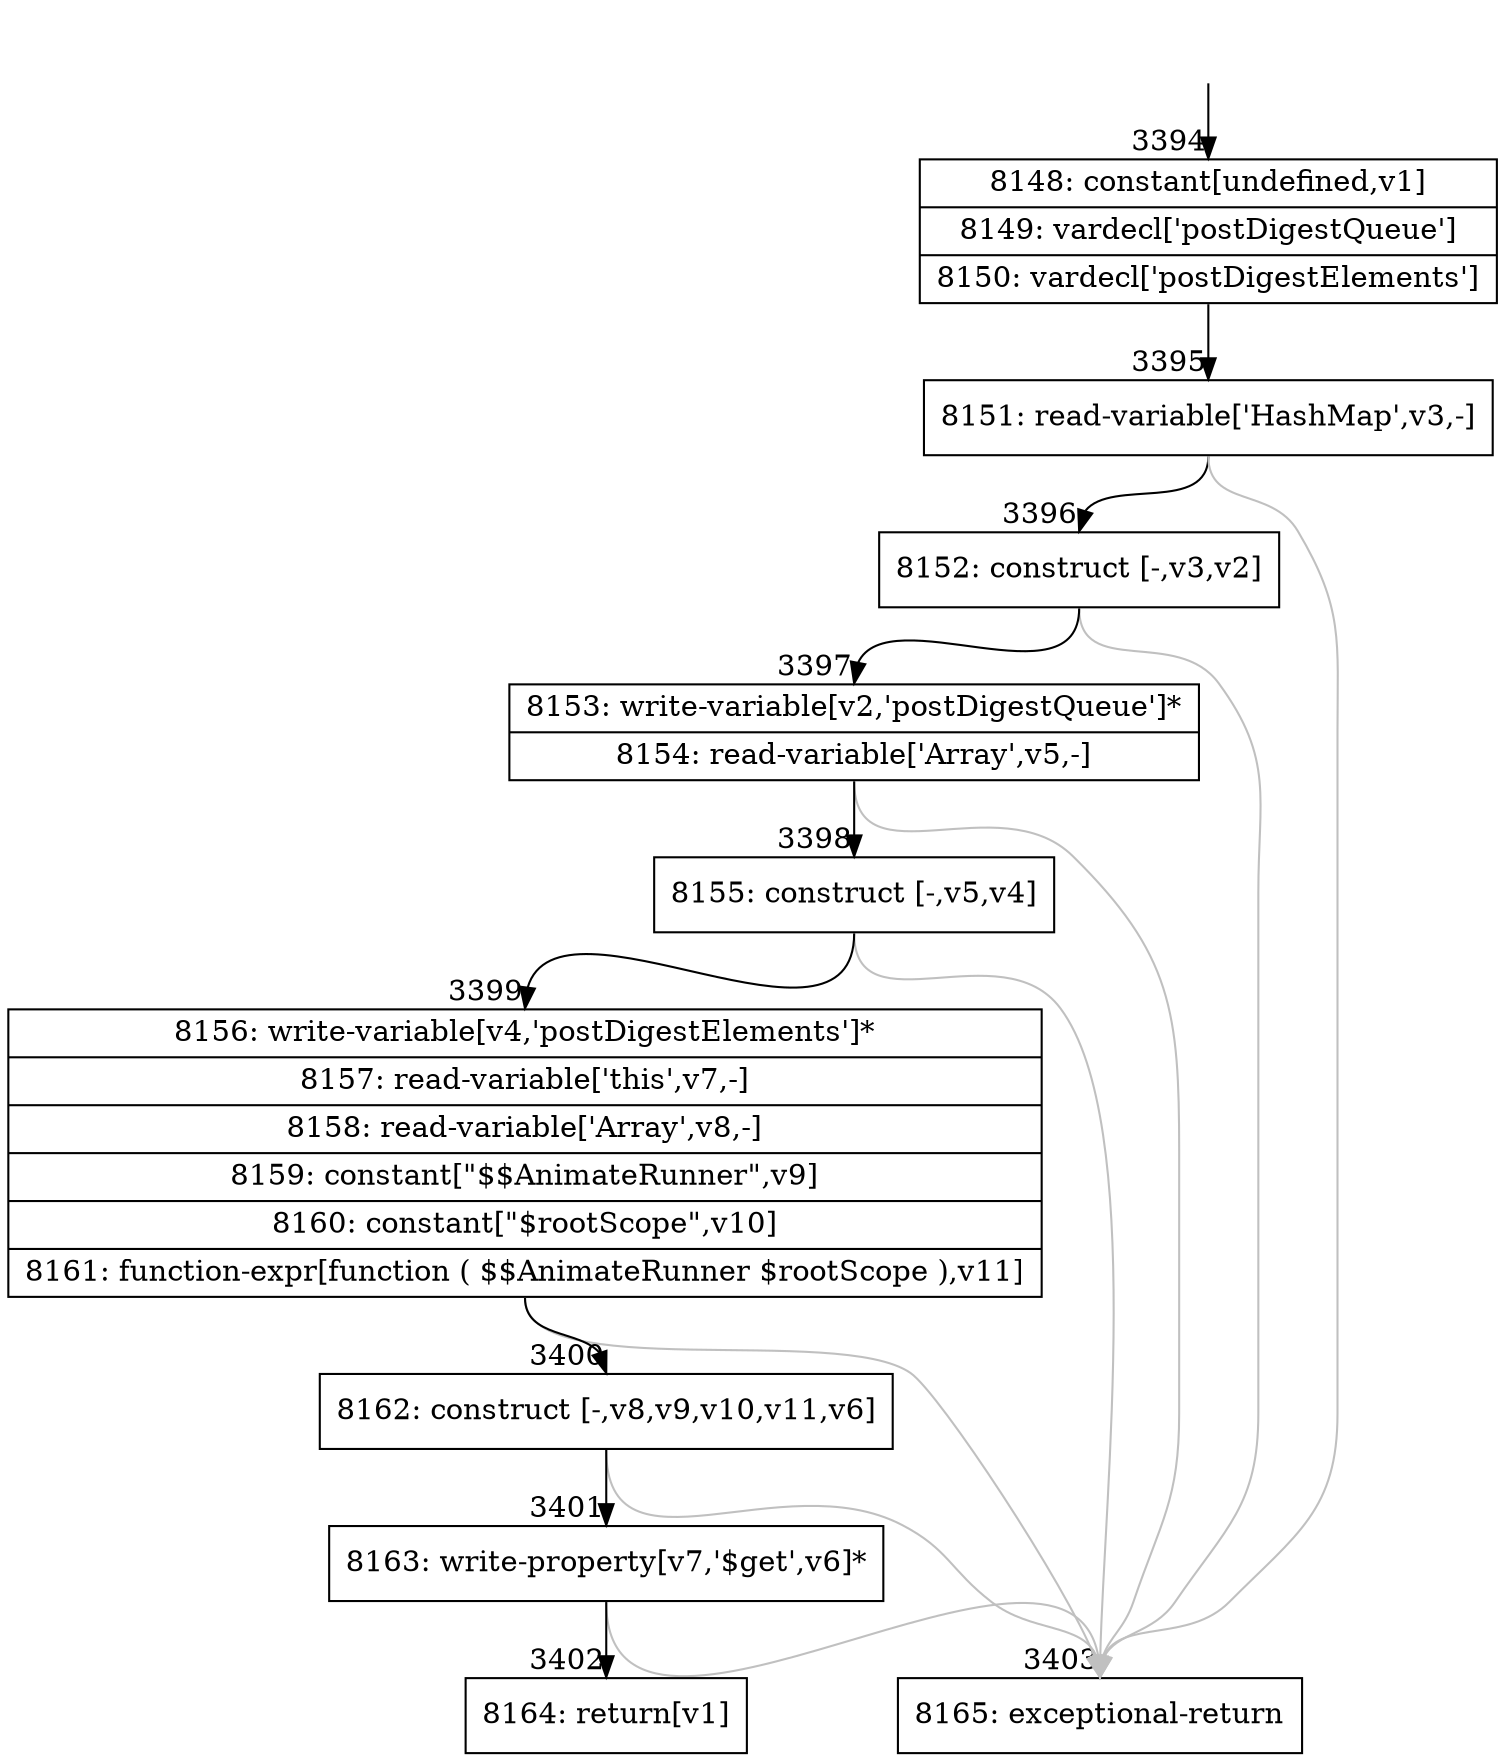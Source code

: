 digraph {
rankdir="TD"
BB_entry270[shape=none,label=""];
BB_entry270 -> BB3394 [tailport=s, headport=n, headlabel="    3394"]
BB3394 [shape=record label="{8148: constant[undefined,v1]|8149: vardecl['postDigestQueue']|8150: vardecl['postDigestElements']}" ] 
BB3394 -> BB3395 [tailport=s, headport=n, headlabel="      3395"]
BB3395 [shape=record label="{8151: read-variable['HashMap',v3,-]}" ] 
BB3395 -> BB3396 [tailport=s, headport=n, headlabel="      3396"]
BB3395 -> BB3403 [tailport=s, headport=n, color=gray, headlabel="      3403"]
BB3396 [shape=record label="{8152: construct [-,v3,v2]}" ] 
BB3396 -> BB3397 [tailport=s, headport=n, headlabel="      3397"]
BB3396 -> BB3403 [tailport=s, headport=n, color=gray]
BB3397 [shape=record label="{8153: write-variable[v2,'postDigestQueue']*|8154: read-variable['Array',v5,-]}" ] 
BB3397 -> BB3398 [tailport=s, headport=n, headlabel="      3398"]
BB3397 -> BB3403 [tailport=s, headport=n, color=gray]
BB3398 [shape=record label="{8155: construct [-,v5,v4]}" ] 
BB3398 -> BB3399 [tailport=s, headport=n, headlabel="      3399"]
BB3398 -> BB3403 [tailport=s, headport=n, color=gray]
BB3399 [shape=record label="{8156: write-variable[v4,'postDigestElements']*|8157: read-variable['this',v7,-]|8158: read-variable['Array',v8,-]|8159: constant[\"$$AnimateRunner\",v9]|8160: constant[\"$rootScope\",v10]|8161: function-expr[function ( $$AnimateRunner $rootScope ),v11]}" ] 
BB3399 -> BB3400 [tailport=s, headport=n, headlabel="      3400"]
BB3399 -> BB3403 [tailport=s, headport=n, color=gray]
BB3400 [shape=record label="{8162: construct [-,v8,v9,v10,v11,v6]}" ] 
BB3400 -> BB3401 [tailport=s, headport=n, headlabel="      3401"]
BB3400 -> BB3403 [tailport=s, headport=n, color=gray]
BB3401 [shape=record label="{8163: write-property[v7,'$get',v6]*}" ] 
BB3401 -> BB3402 [tailport=s, headport=n, headlabel="      3402"]
BB3401 -> BB3403 [tailport=s, headport=n, color=gray]
BB3402 [shape=record label="{8164: return[v1]}" ] 
BB3403 [shape=record label="{8165: exceptional-return}" ] 
//#$~ 4908
}
